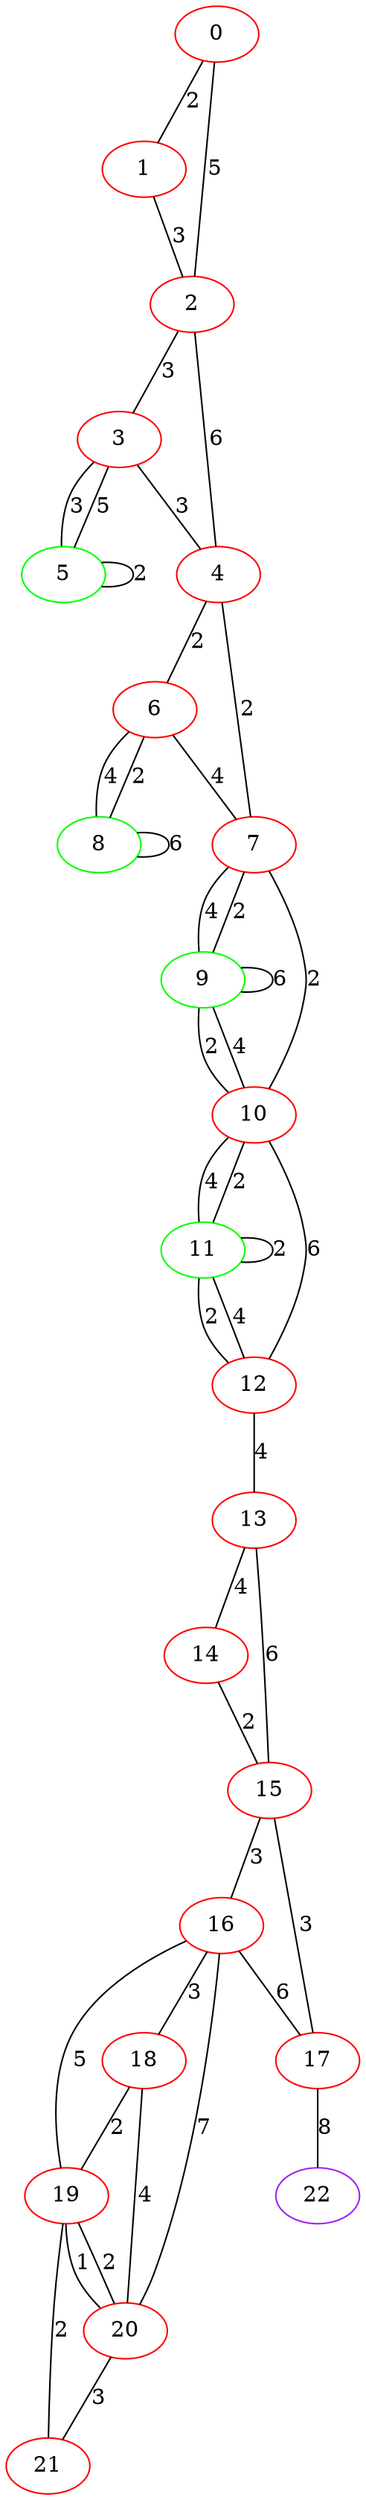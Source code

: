 graph "" {
0 [color=red, weight=1];
1 [color=red, weight=1];
2 [color=red, weight=1];
3 [color=red, weight=1];
4 [color=red, weight=1];
5 [color=green, weight=2];
6 [color=red, weight=1];
7 [color=red, weight=1];
8 [color=green, weight=2];
9 [color=green, weight=2];
10 [color=red, weight=1];
11 [color=green, weight=2];
12 [color=red, weight=1];
13 [color=red, weight=1];
14 [color=red, weight=1];
15 [color=red, weight=1];
16 [color=red, weight=1];
17 [color=red, weight=1];
18 [color=red, weight=1];
19 [color=red, weight=1];
20 [color=red, weight=1];
21 [color=red, weight=1];
22 [color=purple, weight=4];
0 -- 1  [key=0, label=2];
0 -- 2  [key=0, label=5];
1 -- 2  [key=0, label=3];
2 -- 3  [key=0, label=3];
2 -- 4  [key=0, label=6];
3 -- 4  [key=0, label=3];
3 -- 5  [key=0, label=3];
3 -- 5  [key=1, label=5];
4 -- 6  [key=0, label=2];
4 -- 7  [key=0, label=2];
5 -- 5  [key=0, label=2];
6 -- 8  [key=0, label=4];
6 -- 8  [key=1, label=2];
6 -- 7  [key=0, label=4];
7 -- 9  [key=0, label=2];
7 -- 9  [key=1, label=4];
7 -- 10  [key=0, label=2];
8 -- 8  [key=0, label=6];
9 -- 9  [key=0, label=6];
9 -- 10  [key=0, label=4];
9 -- 10  [key=1, label=2];
10 -- 11  [key=0, label=2];
10 -- 11  [key=1, label=4];
10 -- 12  [key=0, label=6];
11 -- 11  [key=0, label=2];
11 -- 12  [key=0, label=4];
11 -- 12  [key=1, label=2];
12 -- 13  [key=0, label=4];
13 -- 14  [key=0, label=4];
13 -- 15  [key=0, label=6];
14 -- 15  [key=0, label=2];
15 -- 16  [key=0, label=3];
15 -- 17  [key=0, label=3];
16 -- 17  [key=0, label=6];
16 -- 18  [key=0, label=3];
16 -- 19  [key=0, label=5];
16 -- 20  [key=0, label=7];
17 -- 22  [key=0, label=8];
18 -- 19  [key=0, label=2];
18 -- 20  [key=0, label=4];
19 -- 20  [key=0, label=1];
19 -- 20  [key=1, label=2];
19 -- 21  [key=0, label=2];
20 -- 21  [key=0, label=3];
}
